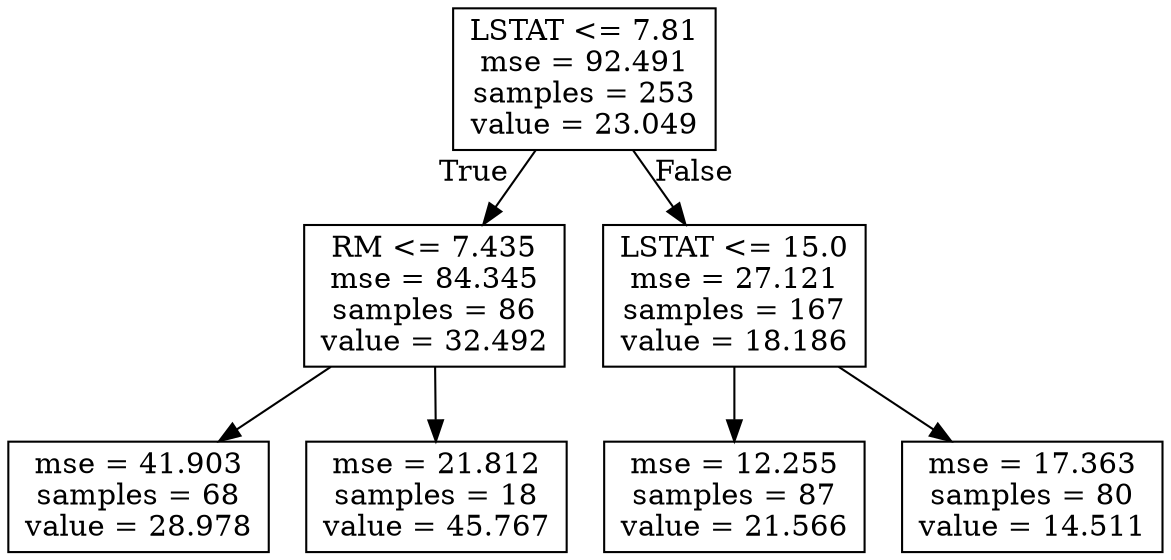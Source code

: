 digraph Tree {
node [shape=box] ;
0 [label="LSTAT <= 7.81\nmse = 92.491\nsamples = 253\nvalue = 23.049"] ;
1 [label="RM <= 7.435\nmse = 84.345\nsamples = 86\nvalue = 32.492"] ;
0 -> 1 [labeldistance=2.5, labelangle=45, headlabel="True"] ;
2 [label="mse = 41.903\nsamples = 68\nvalue = 28.978"] ;
1 -> 2 ;
3 [label="mse = 21.812\nsamples = 18\nvalue = 45.767"] ;
1 -> 3 ;
4 [label="LSTAT <= 15.0\nmse = 27.121\nsamples = 167\nvalue = 18.186"] ;
0 -> 4 [labeldistance=2.5, labelangle=-45, headlabel="False"] ;
5 [label="mse = 12.255\nsamples = 87\nvalue = 21.566"] ;
4 -> 5 ;
6 [label="mse = 17.363\nsamples = 80\nvalue = 14.511"] ;
4 -> 6 ;
}